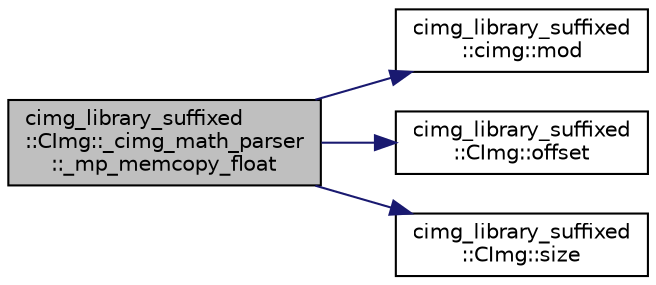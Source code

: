 digraph "cimg_library_suffixed::CImg::_cimg_math_parser::_mp_memcopy_float"
{
  edge [fontname="Helvetica",fontsize="10",labelfontname="Helvetica",labelfontsize="10"];
  node [fontname="Helvetica",fontsize="10",shape=record];
  rankdir="LR";
  Node29 [label="cimg_library_suffixed\l::CImg::_cimg_math_parser\l::_mp_memcopy_float",height=0.2,width=0.4,color="black", fillcolor="grey75", style="filled", fontcolor="black"];
  Node29 -> Node30 [color="midnightblue",fontsize="10",style="solid",fontname="Helvetica"];
  Node30 [label="cimg_library_suffixed\l::cimg::mod",height=0.2,width=0.4,color="black", fillcolor="white", style="filled",URL="$namespacecimg__library__suffixed_1_1cimg.html#afcc02428c9b7d9100e1674369d25cc40",tooltip="Return the modulo of a value. "];
  Node29 -> Node31 [color="midnightblue",fontsize="10",style="solid",fontname="Helvetica"];
  Node31 [label="cimg_library_suffixed\l::CImg::offset",height=0.2,width=0.4,color="black", fillcolor="white", style="filled",URL="$structcimg__library__suffixed_1_1_c_img.html#a85e66b869e393fd4a81049d2cde9b3f7",tooltip="Return the offset to a located pixel value, with respect to the beginning of the pixel buffer..."];
  Node29 -> Node32 [color="midnightblue",fontsize="10",style="solid",fontname="Helvetica"];
  Node32 [label="cimg_library_suffixed\l::CImg::size",height=0.2,width=0.4,color="black", fillcolor="white", style="filled",URL="$structcimg__library__suffixed_1_1_c_img.html#a4ba2e100802443474e3f453639ec8a5a",tooltip="Return the total number of pixel values. "];
}
